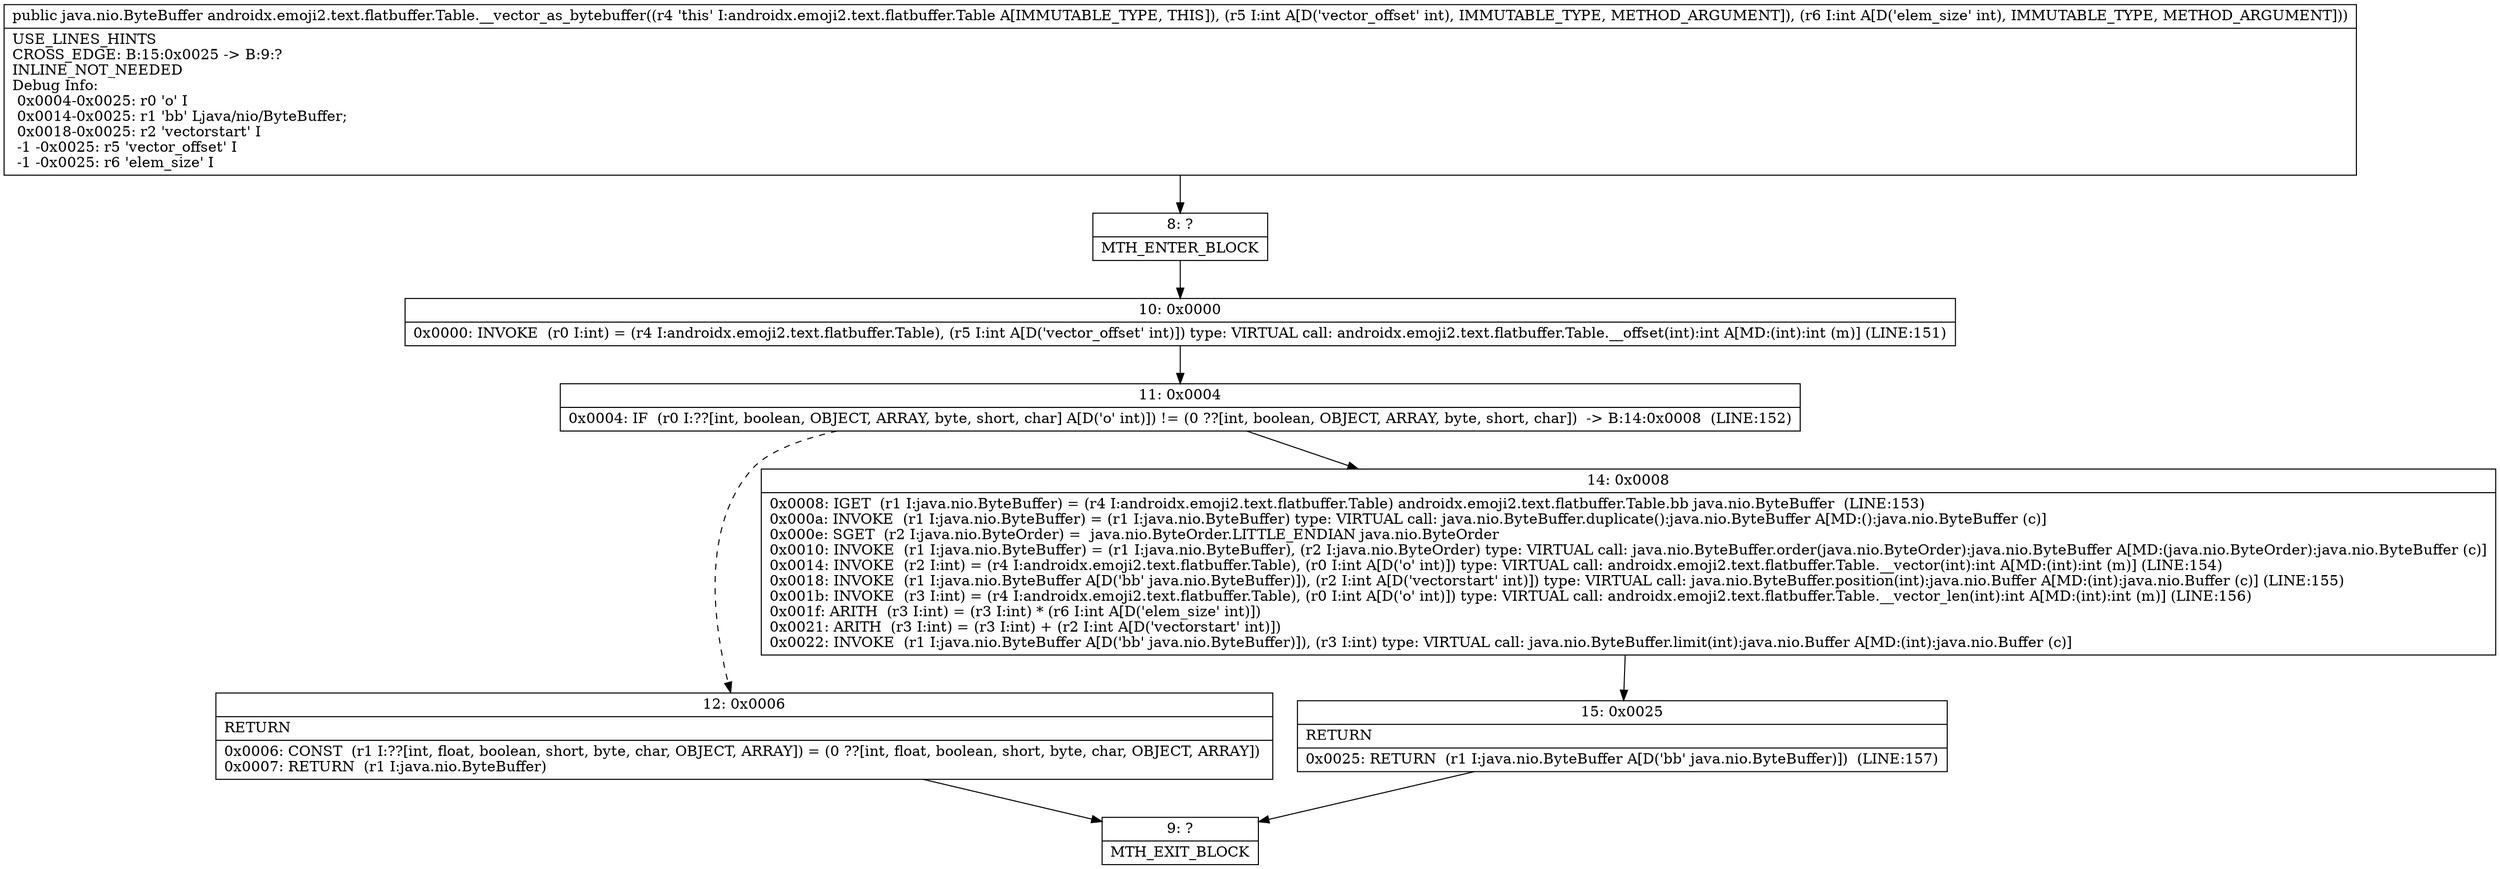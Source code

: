 digraph "CFG forandroidx.emoji2.text.flatbuffer.Table.__vector_as_bytebuffer(II)Ljava\/nio\/ByteBuffer;" {
Node_8 [shape=record,label="{8\:\ ?|MTH_ENTER_BLOCK\l}"];
Node_10 [shape=record,label="{10\:\ 0x0000|0x0000: INVOKE  (r0 I:int) = (r4 I:androidx.emoji2.text.flatbuffer.Table), (r5 I:int A[D('vector_offset' int)]) type: VIRTUAL call: androidx.emoji2.text.flatbuffer.Table.__offset(int):int A[MD:(int):int (m)] (LINE:151)\l}"];
Node_11 [shape=record,label="{11\:\ 0x0004|0x0004: IF  (r0 I:??[int, boolean, OBJECT, ARRAY, byte, short, char] A[D('o' int)]) != (0 ??[int, boolean, OBJECT, ARRAY, byte, short, char])  \-\> B:14:0x0008  (LINE:152)\l}"];
Node_12 [shape=record,label="{12\:\ 0x0006|RETURN\l|0x0006: CONST  (r1 I:??[int, float, boolean, short, byte, char, OBJECT, ARRAY]) = (0 ??[int, float, boolean, short, byte, char, OBJECT, ARRAY]) \l0x0007: RETURN  (r1 I:java.nio.ByteBuffer) \l}"];
Node_9 [shape=record,label="{9\:\ ?|MTH_EXIT_BLOCK\l}"];
Node_14 [shape=record,label="{14\:\ 0x0008|0x0008: IGET  (r1 I:java.nio.ByteBuffer) = (r4 I:androidx.emoji2.text.flatbuffer.Table) androidx.emoji2.text.flatbuffer.Table.bb java.nio.ByteBuffer  (LINE:153)\l0x000a: INVOKE  (r1 I:java.nio.ByteBuffer) = (r1 I:java.nio.ByteBuffer) type: VIRTUAL call: java.nio.ByteBuffer.duplicate():java.nio.ByteBuffer A[MD:():java.nio.ByteBuffer (c)]\l0x000e: SGET  (r2 I:java.nio.ByteOrder) =  java.nio.ByteOrder.LITTLE_ENDIAN java.nio.ByteOrder \l0x0010: INVOKE  (r1 I:java.nio.ByteBuffer) = (r1 I:java.nio.ByteBuffer), (r2 I:java.nio.ByteOrder) type: VIRTUAL call: java.nio.ByteBuffer.order(java.nio.ByteOrder):java.nio.ByteBuffer A[MD:(java.nio.ByteOrder):java.nio.ByteBuffer (c)]\l0x0014: INVOKE  (r2 I:int) = (r4 I:androidx.emoji2.text.flatbuffer.Table), (r0 I:int A[D('o' int)]) type: VIRTUAL call: androidx.emoji2.text.flatbuffer.Table.__vector(int):int A[MD:(int):int (m)] (LINE:154)\l0x0018: INVOKE  (r1 I:java.nio.ByteBuffer A[D('bb' java.nio.ByteBuffer)]), (r2 I:int A[D('vectorstart' int)]) type: VIRTUAL call: java.nio.ByteBuffer.position(int):java.nio.Buffer A[MD:(int):java.nio.Buffer (c)] (LINE:155)\l0x001b: INVOKE  (r3 I:int) = (r4 I:androidx.emoji2.text.flatbuffer.Table), (r0 I:int A[D('o' int)]) type: VIRTUAL call: androidx.emoji2.text.flatbuffer.Table.__vector_len(int):int A[MD:(int):int (m)] (LINE:156)\l0x001f: ARITH  (r3 I:int) = (r3 I:int) * (r6 I:int A[D('elem_size' int)]) \l0x0021: ARITH  (r3 I:int) = (r3 I:int) + (r2 I:int A[D('vectorstart' int)]) \l0x0022: INVOKE  (r1 I:java.nio.ByteBuffer A[D('bb' java.nio.ByteBuffer)]), (r3 I:int) type: VIRTUAL call: java.nio.ByteBuffer.limit(int):java.nio.Buffer A[MD:(int):java.nio.Buffer (c)]\l}"];
Node_15 [shape=record,label="{15\:\ 0x0025|RETURN\l|0x0025: RETURN  (r1 I:java.nio.ByteBuffer A[D('bb' java.nio.ByteBuffer)])  (LINE:157)\l}"];
MethodNode[shape=record,label="{public java.nio.ByteBuffer androidx.emoji2.text.flatbuffer.Table.__vector_as_bytebuffer((r4 'this' I:androidx.emoji2.text.flatbuffer.Table A[IMMUTABLE_TYPE, THIS]), (r5 I:int A[D('vector_offset' int), IMMUTABLE_TYPE, METHOD_ARGUMENT]), (r6 I:int A[D('elem_size' int), IMMUTABLE_TYPE, METHOD_ARGUMENT]))  | USE_LINES_HINTS\lCROSS_EDGE: B:15:0x0025 \-\> B:9:?\lINLINE_NOT_NEEDED\lDebug Info:\l  0x0004\-0x0025: r0 'o' I\l  0x0014\-0x0025: r1 'bb' Ljava\/nio\/ByteBuffer;\l  0x0018\-0x0025: r2 'vectorstart' I\l  \-1 \-0x0025: r5 'vector_offset' I\l  \-1 \-0x0025: r6 'elem_size' I\l}"];
MethodNode -> Node_8;Node_8 -> Node_10;
Node_10 -> Node_11;
Node_11 -> Node_12[style=dashed];
Node_11 -> Node_14;
Node_12 -> Node_9;
Node_14 -> Node_15;
Node_15 -> Node_9;
}

